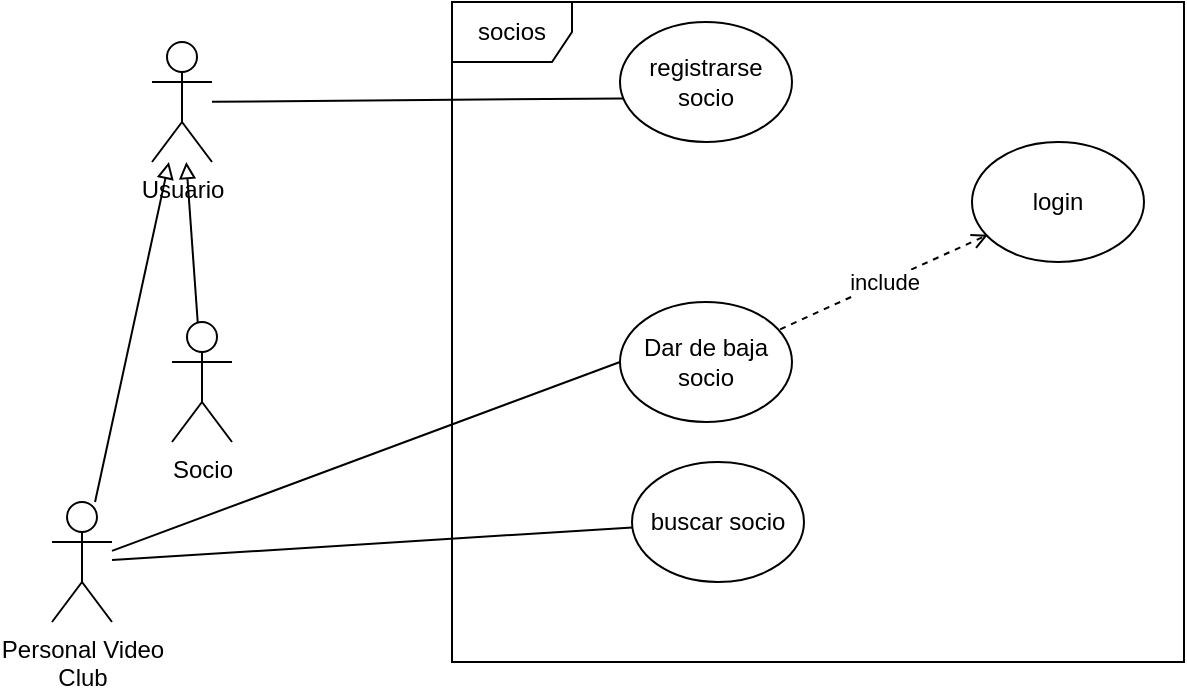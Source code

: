 <mxfile version="18.1.2" type="device" pages="2"><diagram id="hWTZbILv2NeC2XyXM8N1" name="use case"><mxGraphModel dx="1038" dy="513" grid="1" gridSize="10" guides="1" tooltips="1" connect="1" arrows="1" fold="1" page="1" pageScale="1" pageWidth="827" pageHeight="1169" math="0" shadow="0"><root><mxCell id="0"/><mxCell id="1" parent="0"/><mxCell id="bb5AcAIMEUYgkVCtQ8E1-13" style="edgeStyle=none;rounded=0;orthogonalLoop=1;jettySize=auto;html=1;endArrow=none;endFill=0;" parent="1" source="bb5AcAIMEUYgkVCtQ8E1-1" target="bb5AcAIMEUYgkVCtQ8E1-12" edge="1"><mxGeometry relative="1" as="geometry"/></mxCell><mxCell id="bb5AcAIMEUYgkVCtQ8E1-26" style="edgeStyle=none;rounded=0;orthogonalLoop=1;jettySize=auto;html=1;endArrow=block;endFill=0;" parent="1" source="bb5AcAIMEUYgkVCtQ8E1-1" target="bb5AcAIMEUYgkVCtQ8E1-21" edge="1"><mxGeometry relative="1" as="geometry"/></mxCell><mxCell id="bb5AcAIMEUYgkVCtQ8E1-1" value="Personal Video &lt;br&gt;Club" style="shape=umlActor;html=1;verticalLabelPosition=bottom;verticalAlign=top;align=center;" parent="1" vertex="1"><mxGeometry x="110" y="370" width="30" height="60" as="geometry"/></mxCell><mxCell id="bb5AcAIMEUYgkVCtQ8E1-9" style="edgeStyle=none;rounded=0;orthogonalLoop=1;jettySize=auto;html=1;entryX=0;entryY=0.5;entryDx=0;entryDy=0;endArrow=none;endFill=0;" parent="1" source="bb5AcAIMEUYgkVCtQ8E1-1" target="bb5AcAIMEUYgkVCtQ8E1-7" edge="1"><mxGeometry relative="1" as="geometry"/></mxCell><mxCell id="bb5AcAIMEUYgkVCtQ8E1-17" style="edgeStyle=none;rounded=0;orthogonalLoop=1;jettySize=auto;html=1;entryX=0.019;entryY=0.637;entryDx=0;entryDy=0;entryPerimeter=0;endArrow=none;endFill=0;" parent="1" source="bb5AcAIMEUYgkVCtQ8E1-21" target="bb5AcAIMEUYgkVCtQ8E1-16" edge="1"><mxGeometry relative="1" as="geometry"/></mxCell><mxCell id="bb5AcAIMEUYgkVCtQ8E1-27" style="edgeStyle=none;rounded=0;orthogonalLoop=1;jettySize=auto;html=1;endArrow=block;endFill=0;" parent="1" source="bb5AcAIMEUYgkVCtQ8E1-2" target="bb5AcAIMEUYgkVCtQ8E1-21" edge="1"><mxGeometry relative="1" as="geometry"/></mxCell><mxCell id="bb5AcAIMEUYgkVCtQ8E1-2" value="Socio" style="shape=umlActor;html=1;verticalLabelPosition=bottom;verticalAlign=top;align=center;" parent="1" vertex="1"><mxGeometry x="170" y="280" width="30" height="60" as="geometry"/></mxCell><mxCell id="bb5AcAIMEUYgkVCtQ8E1-19" value="include" style="edgeStyle=none;rounded=0;orthogonalLoop=1;jettySize=auto;html=1;endArrow=open;endFill=0;dashed=1;" parent="1" edge="1"><mxGeometry relative="1" as="geometry"><mxPoint x="474.059" y="283.657" as="sourcePoint"/><mxPoint x="577.972" y="236.376" as="targetPoint"/></mxGeometry></mxCell><mxCell id="bb5AcAIMEUYgkVCtQ8E1-7" value="Dar de baja socio" style="ellipse;whiteSpace=wrap;html=1;" parent="1" vertex="1"><mxGeometry x="394" y="270" width="86" height="60" as="geometry"/></mxCell><mxCell id="bb5AcAIMEUYgkVCtQ8E1-12" value="buscar socio" style="ellipse;whiteSpace=wrap;html=1;" parent="1" vertex="1"><mxGeometry x="400" y="350" width="86" height="60" as="geometry"/></mxCell><mxCell id="bb5AcAIMEUYgkVCtQ8E1-16" value="registrarse socio" style="ellipse;whiteSpace=wrap;html=1;" parent="1" vertex="1"><mxGeometry x="394" y="130" width="86" height="60" as="geometry"/></mxCell><mxCell id="bb5AcAIMEUYgkVCtQ8E1-18" value="login" style="ellipse;whiteSpace=wrap;html=1;" parent="1" vertex="1"><mxGeometry x="570" y="190" width="86" height="60" as="geometry"/></mxCell><mxCell id="bb5AcAIMEUYgkVCtQ8E1-20" value="socios" style="shape=umlFrame;whiteSpace=wrap;html=1;" parent="1" vertex="1"><mxGeometry x="310" y="120" width="366" height="330" as="geometry"/></mxCell><mxCell id="bb5AcAIMEUYgkVCtQ8E1-21" value="Usuario" style="shape=umlActor;html=1;verticalLabelPosition=bottom;verticalAlign=top;align=center;" parent="1" vertex="1"><mxGeometry x="160" y="140" width="30" height="60" as="geometry"/></mxCell></root></mxGraphModel></diagram><diagram id="ZmUeGGBtkOABlmXWZXxy" name="diagrama clase"><mxGraphModel dx="1038" dy="513" grid="1" gridSize="10" guides="1" tooltips="1" connect="1" arrows="1" fold="1" page="1" pageScale="1" pageWidth="827" pageHeight="1169" math="0" shadow="0"><root><mxCell id="0"/><mxCell id="1" parent="0"/><mxCell id="-ewCKQXBKGrZVvPIXWwm-17" style="edgeStyle=none;rounded=0;orthogonalLoop=1;jettySize=auto;html=1;entryX=1;entryY=0.5;entryDx=0;entryDy=0;endArrow=none;endFill=0;exitX=0;exitY=0.5;exitDx=0;exitDy=0;" parent="1" source="-ewCKQXBKGrZVvPIXWwm-3" target="-ewCKQXBKGrZVvPIXWwm-11" edge="1"><mxGeometry relative="1" as="geometry"/></mxCell><mxCell id="-ewCKQXBKGrZVvPIXWwm-18" value="alquila" style="edgeLabel;html=1;align=center;verticalAlign=middle;resizable=0;points=[];" parent="-ewCKQXBKGrZVvPIXWwm-17" vertex="1" connectable="0"><mxGeometry x="0.144" y="-1" relative="1" as="geometry"><mxPoint as="offset"/></mxGeometry></mxCell><mxCell id="-ewCKQXBKGrZVvPIXWwm-1" value="Socio" style="swimlane;fontStyle=0;childLayout=stackLayout;horizontal=1;startSize=26;fillColor=none;horizontalStack=0;resizeParent=1;resizeParentMax=0;resizeLast=0;collapsible=1;marginBottom=0;" parent="1" vertex="1"><mxGeometry x="440" y="160" width="140" height="104" as="geometry"/></mxCell><mxCell id="-ewCKQXBKGrZVvPIXWwm-2" value="+ field: type" style="text;strokeColor=none;fillColor=none;align=left;verticalAlign=top;spacingLeft=4;spacingRight=4;overflow=hidden;rotatable=0;points=[[0,0.5],[1,0.5]];portConstraint=eastwest;" parent="-ewCKQXBKGrZVvPIXWwm-1" vertex="1"><mxGeometry y="26" width="140" height="26" as="geometry"/></mxCell><mxCell id="-ewCKQXBKGrZVvPIXWwm-3" value="+ field: type" style="text;strokeColor=none;fillColor=none;align=left;verticalAlign=top;spacingLeft=4;spacingRight=4;overflow=hidden;rotatable=0;points=[[0,0.5],[1,0.5]];portConstraint=eastwest;" parent="-ewCKQXBKGrZVvPIXWwm-1" vertex="1"><mxGeometry y="52" width="140" height="26" as="geometry"/></mxCell><mxCell id="-ewCKQXBKGrZVvPIXWwm-4" value="+ field: type" style="text;strokeColor=none;fillColor=none;align=left;verticalAlign=top;spacingLeft=4;spacingRight=4;overflow=hidden;rotatable=0;points=[[0,0.5],[1,0.5]];portConstraint=eastwest;" parent="-ewCKQXBKGrZVvPIXWwm-1" vertex="1"><mxGeometry y="78" width="140" height="26" as="geometry"/></mxCell><mxCell id="-ewCKQXBKGrZVvPIXWwm-5" value="Usuario" style="swimlane;fontStyle=0;childLayout=stackLayout;horizontal=1;startSize=26;fillColor=none;horizontalStack=0;resizeParent=1;resizeParentMax=0;resizeLast=0;collapsible=1;marginBottom=0;" parent="1" vertex="1"><mxGeometry x="620" y="80" width="140" height="104" as="geometry"/></mxCell><mxCell id="-ewCKQXBKGrZVvPIXWwm-6" value="+ field: type" style="text;strokeColor=none;fillColor=none;align=left;verticalAlign=top;spacingLeft=4;spacingRight=4;overflow=hidden;rotatable=0;points=[[0,0.5],[1,0.5]];portConstraint=eastwest;" parent="-ewCKQXBKGrZVvPIXWwm-5" vertex="1"><mxGeometry y="26" width="140" height="26" as="geometry"/></mxCell><mxCell id="-ewCKQXBKGrZVvPIXWwm-7" value="+ field: type" style="text;strokeColor=none;fillColor=none;align=left;verticalAlign=top;spacingLeft=4;spacingRight=4;overflow=hidden;rotatable=0;points=[[0,0.5],[1,0.5]];portConstraint=eastwest;" parent="-ewCKQXBKGrZVvPIXWwm-5" vertex="1"><mxGeometry y="52" width="140" height="26" as="geometry"/></mxCell><mxCell id="-ewCKQXBKGrZVvPIXWwm-8" value="+ field: type" style="text;strokeColor=none;fillColor=none;align=left;verticalAlign=top;spacingLeft=4;spacingRight=4;overflow=hidden;rotatable=0;points=[[0,0.5],[1,0.5]];portConstraint=eastwest;" parent="-ewCKQXBKGrZVvPIXWwm-5" vertex="1"><mxGeometry y="78" width="140" height="26" as="geometry"/></mxCell><mxCell id="-ewCKQXBKGrZVvPIXWwm-24" style="edgeStyle=orthogonalEdgeStyle;rounded=0;orthogonalLoop=1;jettySize=auto;html=1;entryX=0;entryY=0.5;entryDx=0;entryDy=0;endArrow=none;endFill=0;" parent="1" source="-ewCKQXBKGrZVvPIXWwm-9" target="-ewCKQXBKGrZVvPIXWwm-22" edge="1"><mxGeometry relative="1" as="geometry"/></mxCell><mxCell id="-ewCKQXBKGrZVvPIXWwm-9" value="Pelicula" style="swimlane;fontStyle=0;childLayout=stackLayout;horizontal=1;startSize=26;fillColor=none;horizontalStack=0;resizeParent=1;resizeParentMax=0;resizeLast=0;collapsible=1;marginBottom=0;" parent="1" vertex="1"><mxGeometry x="60" y="160" width="140" height="104" as="geometry"/></mxCell><mxCell id="-ewCKQXBKGrZVvPIXWwm-10" value="+ field: type" style="text;strokeColor=none;fillColor=none;align=left;verticalAlign=top;spacingLeft=4;spacingRight=4;overflow=hidden;rotatable=0;points=[[0,0.5],[1,0.5]];portConstraint=eastwest;" parent="-ewCKQXBKGrZVvPIXWwm-9" vertex="1"><mxGeometry y="26" width="140" height="26" as="geometry"/></mxCell><mxCell id="-ewCKQXBKGrZVvPIXWwm-11" value="+ field: type" style="text;strokeColor=none;fillColor=none;align=left;verticalAlign=top;spacingLeft=4;spacingRight=4;overflow=hidden;rotatable=0;points=[[0,0.5],[1,0.5]];portConstraint=eastwest;" parent="-ewCKQXBKGrZVvPIXWwm-9" vertex="1"><mxGeometry y="52" width="140" height="26" as="geometry"/></mxCell><mxCell id="-ewCKQXBKGrZVvPIXWwm-12" value="+ field: type" style="text;strokeColor=none;fillColor=none;align=left;verticalAlign=top;spacingLeft=4;spacingRight=4;overflow=hidden;rotatable=0;points=[[0,0.5],[1,0.5]];portConstraint=eastwest;" parent="-ewCKQXBKGrZVvPIXWwm-9" vertex="1"><mxGeometry y="78" width="140" height="26" as="geometry"/></mxCell><mxCell id="-ewCKQXBKGrZVvPIXWwm-19" style="edgeStyle=none;rounded=0;orthogonalLoop=1;jettySize=auto;html=1;endArrow=none;endFill=0;dashed=1;" parent="1" source="-ewCKQXBKGrZVvPIXWwm-13" edge="1"><mxGeometry relative="1" as="geometry"><mxPoint x="310" y="220" as="targetPoint"/></mxGeometry></mxCell><mxCell id="-ewCKQXBKGrZVvPIXWwm-13" value="Alquiler" style="swimlane;fontStyle=0;childLayout=stackLayout;horizontal=1;startSize=26;fillColor=none;horizontalStack=0;resizeParent=1;resizeParentMax=0;resizeLast=0;collapsible=1;marginBottom=0;" parent="1" vertex="1"><mxGeometry x="240" y="290" width="140" height="104" as="geometry"/></mxCell><mxCell id="-ewCKQXBKGrZVvPIXWwm-14" value="+ fecha: Date" style="text;strokeColor=none;fillColor=none;align=left;verticalAlign=top;spacingLeft=4;spacingRight=4;overflow=hidden;rotatable=0;points=[[0,0.5],[1,0.5]];portConstraint=eastwest;" parent="-ewCKQXBKGrZVvPIXWwm-13" vertex="1"><mxGeometry y="26" width="140" height="26" as="geometry"/></mxCell><mxCell id="-ewCKQXBKGrZVvPIXWwm-15" value="+ hora: Date" style="text;strokeColor=none;fillColor=none;align=left;verticalAlign=top;spacingLeft=4;spacingRight=4;overflow=hidden;rotatable=0;points=[[0,0.5],[1,0.5]];portConstraint=eastwest;" parent="-ewCKQXBKGrZVvPIXWwm-13" vertex="1"><mxGeometry y="52" width="140" height="26" as="geometry"/></mxCell><mxCell id="-ewCKQXBKGrZVvPIXWwm-16" value="+ estado: boolean" style="text;strokeColor=none;fillColor=none;align=left;verticalAlign=top;spacingLeft=4;spacingRight=4;overflow=hidden;rotatable=0;points=[[0,0.5],[1,0.5]];portConstraint=eastwest;" parent="-ewCKQXBKGrZVvPIXWwm-13" vertex="1"><mxGeometry y="78" width="140" height="26" as="geometry"/></mxCell><mxCell id="-ewCKQXBKGrZVvPIXWwm-20" value="Categoria --enum--" style="swimlane;fontStyle=0;childLayout=stackLayout;horizontal=1;startSize=26;fillColor=none;horizontalStack=0;resizeParent=1;resizeParentMax=0;resizeLast=0;collapsible=1;marginBottom=0;" parent="1" vertex="1"><mxGeometry x="230" y="50" width="140" height="104" as="geometry"/></mxCell><mxCell id="-ewCKQXBKGrZVvPIXWwm-21" value="+ silly: type" style="text;strokeColor=none;fillColor=none;align=left;verticalAlign=top;spacingLeft=4;spacingRight=4;overflow=hidden;rotatable=0;points=[[0,0.5],[1,0.5]];portConstraint=eastwest;" parent="-ewCKQXBKGrZVvPIXWwm-20" vertex="1"><mxGeometry y="26" width="140" height="26" as="geometry"/></mxCell><mxCell id="-ewCKQXBKGrZVvPIXWwm-22" value="+ drama: type" style="text;strokeColor=none;fillColor=none;align=left;verticalAlign=top;spacingLeft=4;spacingRight=4;overflow=hidden;rotatable=0;points=[[0,0.5],[1,0.5]];portConstraint=eastwest;" parent="-ewCKQXBKGrZVvPIXWwm-20" vertex="1"><mxGeometry y="52" width="140" height="26" as="geometry"/></mxCell><mxCell id="-ewCKQXBKGrZVvPIXWwm-23" value="+ SF: type" style="text;strokeColor=none;fillColor=none;align=left;verticalAlign=top;spacingLeft=4;spacingRight=4;overflow=hidden;rotatable=0;points=[[0,0.5],[1,0.5]];portConstraint=eastwest;" parent="-ewCKQXBKGrZVvPIXWwm-20" vertex="1"><mxGeometry y="78" width="140" height="26" as="geometry"/></mxCell></root></mxGraphModel></diagram></mxfile>